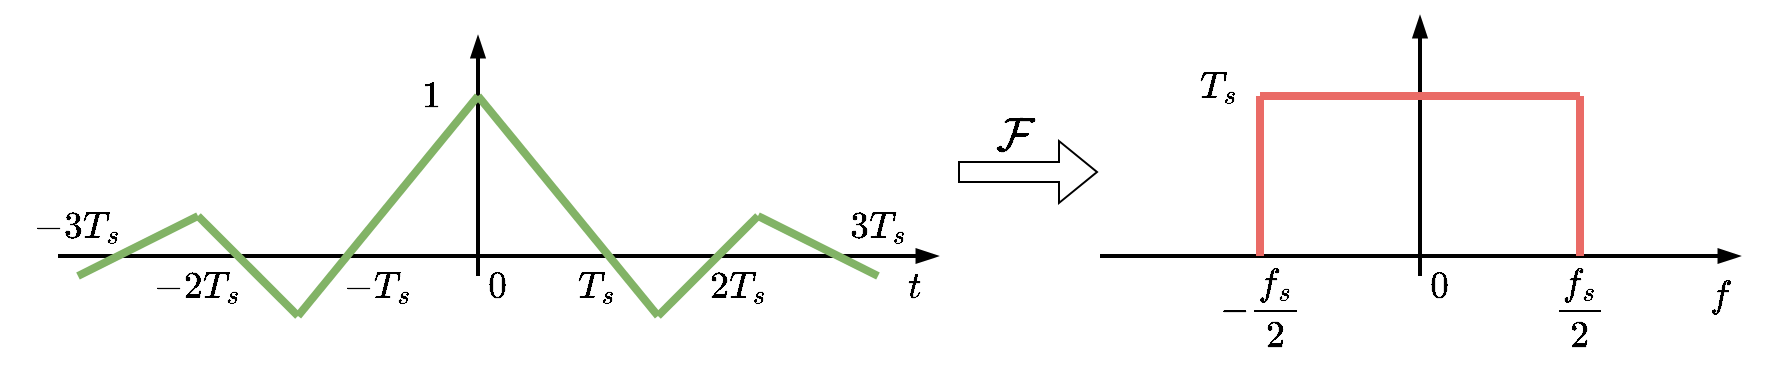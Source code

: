 <mxfile version="27.0.9">
  <diagram name="Page-1" id="DdPX-0fn54yQtwV31NAH">
    <mxGraphModel dx="938" dy="1021" grid="1" gridSize="10" guides="1" tooltips="1" connect="1" arrows="1" fold="1" page="1" pageScale="1" pageWidth="850" pageHeight="1100" math="1" shadow="0">
      <root>
        <mxCell id="0" />
        <mxCell id="1" parent="0" />
        <mxCell id="gGYGPIAYJn1vgxBrWItn-5" value="" style="endArrow=blockThin;html=1;rounded=0;endFill=1;strokeWidth=2;" parent="1" edge="1">
          <mxGeometry width="50" height="50" relative="1" as="geometry">
            <mxPoint x="711" y="290" as="sourcePoint" />
            <mxPoint x="711" y="160" as="targetPoint" />
          </mxGeometry>
        </mxCell>
        <mxCell id="gGYGPIAYJn1vgxBrWItn-1" value="" style="endArrow=blockThin;html=1;rounded=0;endFill=1;strokeWidth=2;" parent="1" edge="1">
          <mxGeometry width="50" height="50" relative="1" as="geometry">
            <mxPoint x="551" y="280" as="sourcePoint" />
            <mxPoint x="871" y="280" as="targetPoint" />
          </mxGeometry>
        </mxCell>
        <mxCell id="gGYGPIAYJn1vgxBrWItn-2" value="" style="endArrow=none;html=1;rounded=0;strokeWidth=4;strokeColor=#EA6B66;" parent="1" edge="1">
          <mxGeometry width="50" height="50" relative="1" as="geometry">
            <mxPoint x="631" y="280" as="sourcePoint" />
            <mxPoint x="631" y="200" as="targetPoint" />
          </mxGeometry>
        </mxCell>
        <mxCell id="gGYGPIAYJn1vgxBrWItn-3" value="" style="endArrow=none;html=1;rounded=0;strokeWidth=4;strokeColor=#EA6B66;" parent="1" edge="1">
          <mxGeometry width="50" height="50" relative="1" as="geometry">
            <mxPoint x="791" y="200" as="sourcePoint" />
            <mxPoint x="631" y="200" as="targetPoint" />
          </mxGeometry>
        </mxCell>
        <mxCell id="gGYGPIAYJn1vgxBrWItn-4" value="" style="endArrow=none;html=1;rounded=0;strokeWidth=4;strokeColor=#EA6B66;" parent="1" edge="1">
          <mxGeometry width="50" height="50" relative="1" as="geometry">
            <mxPoint x="791" y="280" as="sourcePoint" />
            <mxPoint x="791" y="200" as="targetPoint" />
          </mxGeometry>
        </mxCell>
        <mxCell id="gGYGPIAYJn1vgxBrWItn-7" value="&lt;font style=&quot;font-size: 16px;&quot;&gt;$$\frac{f_s}{2}$$&lt;/font&gt;" style="text;html=1;align=center;verticalAlign=middle;whiteSpace=wrap;rounded=0;" parent="1" vertex="1">
          <mxGeometry x="761" y="290" width="60" height="30" as="geometry" />
        </mxCell>
        <mxCell id="gGYGPIAYJn1vgxBrWItn-8" value="&lt;font style=&quot;font-size: 16px;&quot;&gt;$$-\frac{f_s}{2}$$&lt;/font&gt;" style="text;html=1;align=center;verticalAlign=middle;whiteSpace=wrap;rounded=0;" parent="1" vertex="1">
          <mxGeometry x="601" y="290" width="60" height="30" as="geometry" />
        </mxCell>
        <mxCell id="gGYGPIAYJn1vgxBrWItn-9" value="&lt;font style=&quot;font-size: 16px;&quot;&gt;$$0$$&lt;/font&gt;" style="text;html=1;align=center;verticalAlign=middle;whiteSpace=wrap;rounded=0;" parent="1" vertex="1">
          <mxGeometry x="691" y="280" width="60" height="30" as="geometry" />
        </mxCell>
        <mxCell id="gGYGPIAYJn1vgxBrWItn-10" value="&lt;font style=&quot;font-size: 16px;&quot;&gt;$$f$$&lt;/font&gt;" style="text;html=1;align=center;verticalAlign=middle;whiteSpace=wrap;rounded=0;" parent="1" vertex="1">
          <mxGeometry x="831" y="285" width="60" height="30" as="geometry" />
        </mxCell>
        <mxCell id="gGYGPIAYJn1vgxBrWItn-11" value="&lt;font style=&quot;font-size: 16px;&quot;&gt;$$T_s$$&lt;/font&gt;" style="text;html=1;align=center;verticalAlign=middle;whiteSpace=wrap;rounded=0;" parent="1" vertex="1">
          <mxGeometry x="581" y="180" width="60" height="30" as="geometry" />
        </mxCell>
        <mxCell id="gGYGPIAYJn1vgxBrWItn-12" value="" style="endArrow=blockThin;html=1;rounded=0;endFill=1;strokeWidth=2;" parent="1" edge="1">
          <mxGeometry width="50" height="50" relative="1" as="geometry">
            <mxPoint x="240" y="290" as="sourcePoint" />
            <mxPoint x="240" y="170" as="targetPoint" />
          </mxGeometry>
        </mxCell>
        <mxCell id="gGYGPIAYJn1vgxBrWItn-13" value="" style="endArrow=blockThin;html=1;rounded=0;endFill=1;strokeWidth=2;" parent="1" edge="1">
          <mxGeometry width="50" height="50" relative="1" as="geometry">
            <mxPoint x="30" y="280" as="sourcePoint" />
            <mxPoint x="470" y="280" as="targetPoint" />
          </mxGeometry>
        </mxCell>
        <mxCell id="gGYGPIAYJn1vgxBrWItn-19" value="&lt;font style=&quot;font-size: 16px;&quot;&gt;$$0$$&lt;/font&gt;" style="text;html=1;align=center;verticalAlign=middle;whiteSpace=wrap;rounded=0;" parent="1" vertex="1">
          <mxGeometry x="220" y="280" width="60" height="30" as="geometry" />
        </mxCell>
        <mxCell id="gGYGPIAYJn1vgxBrWItn-20" value="&lt;font style=&quot;font-size: 16px;&quot;&gt;$$t$$&lt;/font&gt;" style="text;html=1;align=center;verticalAlign=middle;whiteSpace=wrap;rounded=0;" parent="1" vertex="1">
          <mxGeometry x="428" y="280" width="60" height="30" as="geometry" />
        </mxCell>
        <mxCell id="gGYGPIAYJn1vgxBrWItn-35" value="&lt;font style=&quot;font-size: 20px;&quot;&gt;$$\mathcal{F}$$&lt;/font&gt;" style="text;html=1;align=center;verticalAlign=middle;whiteSpace=wrap;rounded=0;flipH=0;" parent="1" vertex="1">
          <mxGeometry x="479" y="205" width="60" height="30" as="geometry" />
        </mxCell>
        <mxCell id="gGYGPIAYJn1vgxBrWItn-37" value="" style="shape=flexArrow;endArrow=classic;html=1;rounded=0;" parent="1" edge="1">
          <mxGeometry width="50" height="50" relative="1" as="geometry">
            <mxPoint x="480" y="238" as="sourcePoint" />
            <mxPoint x="550" y="238" as="targetPoint" />
          </mxGeometry>
        </mxCell>
        <mxCell id="gGYGPIAYJn1vgxBrWItn-34" value="&lt;font style=&quot;font-size: 16px;&quot;&gt;&lt;b&gt;$$1$$&lt;/b&gt;&lt;/font&gt;" style="text;html=1;align=center;verticalAlign=middle;whiteSpace=wrap;rounded=0;" parent="1" vertex="1">
          <mxGeometry x="187" y="185" width="60" height="30" as="geometry" />
        </mxCell>
        <mxCell id="0YUcNJQHqm-_WN3B-KmG-1" value="" style="group" vertex="1" connectable="0" parent="1">
          <mxGeometry x="40" y="200" width="200" height="110" as="geometry" />
        </mxCell>
        <mxCell id="gGYGPIAYJn1vgxBrWItn-26" value="" style="endArrow=none;html=1;rounded=0;strokeWidth=4;strokeColor=#82b366;fillColor=#d5e8d4;" parent="0YUcNJQHqm-_WN3B-KmG-1" edge="1">
          <mxGeometry width="50" height="50" relative="1" as="geometry">
            <mxPoint x="110" y="110" as="sourcePoint" />
            <mxPoint x="200" as="targetPoint" />
          </mxGeometry>
        </mxCell>
        <mxCell id="gGYGPIAYJn1vgxBrWItn-27" value="" style="endArrow=none;html=1;rounded=0;strokeWidth=4;strokeColor=#82b366;fillColor=#d5e8d4;" parent="0YUcNJQHqm-_WN3B-KmG-1" edge="1">
          <mxGeometry width="50" height="50" relative="1" as="geometry">
            <mxPoint x="60" y="60" as="sourcePoint" />
            <mxPoint x="110" y="110" as="targetPoint" />
          </mxGeometry>
        </mxCell>
        <mxCell id="gGYGPIAYJn1vgxBrWItn-28" value="" style="endArrow=none;html=1;rounded=0;strokeWidth=4;strokeColor=#82b366;fillColor=#d5e8d4;" parent="0YUcNJQHqm-_WN3B-KmG-1" edge="1">
          <mxGeometry width="50" height="50" relative="1" as="geometry">
            <mxPoint x="60" y="60" as="sourcePoint" />
            <mxPoint y="90" as="targetPoint" />
          </mxGeometry>
        </mxCell>
        <mxCell id="gGYGPIAYJn1vgxBrWItn-29" value="&lt;font style=&quot;font-size: 16px;&quot;&gt;$$-2T_s$$&lt;/font&gt;" style="text;html=1;align=center;verticalAlign=middle;whiteSpace=wrap;rounded=0;" parent="0YUcNJQHqm-_WN3B-KmG-1" vertex="1">
          <mxGeometry x="30" y="80" width="60" height="30" as="geometry" />
        </mxCell>
        <mxCell id="gGYGPIAYJn1vgxBrWItn-18" value="&lt;font style=&quot;font-size: 16px;&quot;&gt;$$-T_s$$&lt;/font&gt;" style="text;html=1;align=center;verticalAlign=middle;whiteSpace=wrap;rounded=0;" parent="0YUcNJQHqm-_WN3B-KmG-1" vertex="1">
          <mxGeometry x="120" y="80" width="60" height="30" as="geometry" />
        </mxCell>
        <mxCell id="0YUcNJQHqm-_WN3B-KmG-6" value="&lt;font style=&quot;font-size: 16px;&quot;&gt;$$-3T_s$$&lt;/font&gt;" style="text;html=1;align=center;verticalAlign=middle;whiteSpace=wrap;rounded=0;" vertex="1" parent="0YUcNJQHqm-_WN3B-KmG-1">
          <mxGeometry x="-30" y="50" width="60" height="30" as="geometry" />
        </mxCell>
        <mxCell id="0YUcNJQHqm-_WN3B-KmG-2" value="" style="group;flipH=1;" vertex="1" connectable="0" parent="1">
          <mxGeometry x="240" y="200" width="230" height="110" as="geometry" />
        </mxCell>
        <mxCell id="0YUcNJQHqm-_WN3B-KmG-3" value="" style="endArrow=none;html=1;rounded=0;strokeWidth=4;strokeColor=#82b366;fillColor=#d5e8d4;" edge="1" parent="0YUcNJQHqm-_WN3B-KmG-2">
          <mxGeometry width="50" height="50" relative="1" as="geometry">
            <mxPoint x="90" y="110" as="sourcePoint" />
            <mxPoint as="targetPoint" />
          </mxGeometry>
        </mxCell>
        <mxCell id="0YUcNJQHqm-_WN3B-KmG-4" value="" style="endArrow=none;html=1;rounded=0;strokeWidth=4;strokeColor=#82b366;fillColor=#d5e8d4;" edge="1" parent="0YUcNJQHqm-_WN3B-KmG-2">
          <mxGeometry width="50" height="50" relative="1" as="geometry">
            <mxPoint x="140" y="60" as="sourcePoint" />
            <mxPoint x="90" y="110" as="targetPoint" />
          </mxGeometry>
        </mxCell>
        <mxCell id="0YUcNJQHqm-_WN3B-KmG-5" value="" style="endArrow=none;html=1;rounded=0;strokeWidth=4;strokeColor=#82b366;fillColor=#d5e8d4;" edge="1" parent="0YUcNJQHqm-_WN3B-KmG-2">
          <mxGeometry width="50" height="50" relative="1" as="geometry">
            <mxPoint x="140" y="60" as="sourcePoint" />
            <mxPoint x="200" y="90" as="targetPoint" />
          </mxGeometry>
        </mxCell>
        <mxCell id="gGYGPIAYJn1vgxBrWItn-31" value="&lt;font style=&quot;font-size: 16px;&quot;&gt;$$T_s$$&lt;/font&gt;" style="text;html=1;align=center;verticalAlign=middle;whiteSpace=wrap;rounded=0;flipH=0;" parent="0YUcNJQHqm-_WN3B-KmG-2" vertex="1">
          <mxGeometry x="30" y="80" width="60" height="30" as="geometry" />
        </mxCell>
        <mxCell id="gGYGPIAYJn1vgxBrWItn-32" value="&lt;font style=&quot;font-size: 16px;&quot;&gt;$$2T_s$$&lt;/font&gt;" style="text;html=1;align=center;verticalAlign=middle;whiteSpace=wrap;rounded=0;flipH=0;" parent="0YUcNJQHqm-_WN3B-KmG-2" vertex="1">
          <mxGeometry x="100" y="80" width="60" height="30" as="geometry" />
        </mxCell>
        <mxCell id="gGYGPIAYJn1vgxBrWItn-33" value="&lt;font style=&quot;font-size: 16px;&quot;&gt;$$3T_s$$&lt;/font&gt;" style="text;html=1;align=center;verticalAlign=middle;whiteSpace=wrap;rounded=0;flipH=0;" parent="0YUcNJQHqm-_WN3B-KmG-2" vertex="1">
          <mxGeometry x="170" y="50" width="60" height="30" as="geometry" />
        </mxCell>
      </root>
    </mxGraphModel>
  </diagram>
</mxfile>
